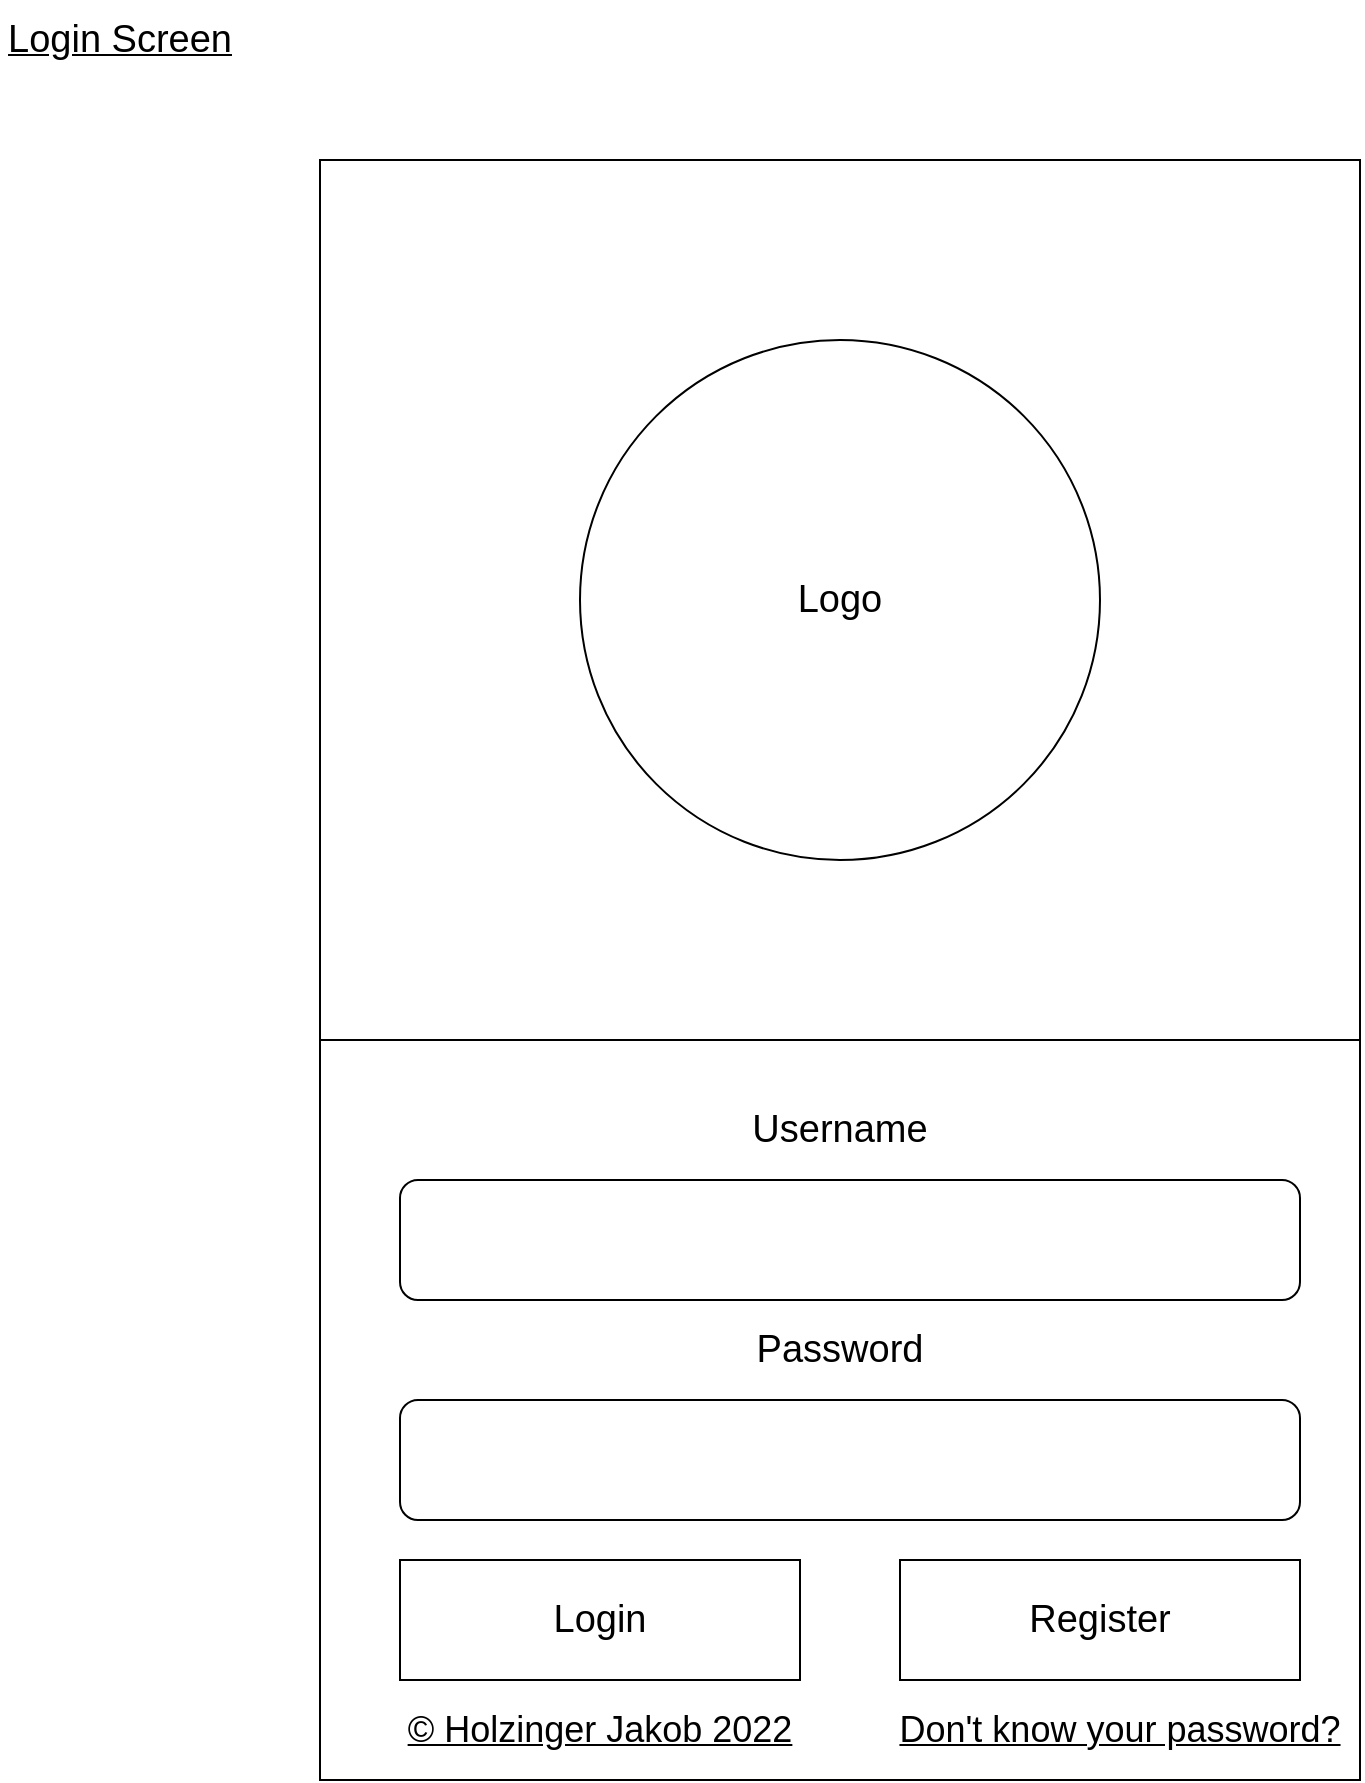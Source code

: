 <mxfile version="16.5.1" type="device" pages="3"><diagram id="ZZPoQOcUtBJsvUqRYEKQ" name="Login-Screen"><mxGraphModel dx="1422" dy="878" grid="1" gridSize="10" guides="1" tooltips="1" connect="1" arrows="1" fold="1" page="1" pageScale="1" pageWidth="850" pageHeight="1100" math="0" shadow="0"><root><mxCell id="0"/><mxCell id="1" parent="0"/><mxCell id="lLiPgwSoWUFDItWiGzJN-1" value="" style="rounded=0;whiteSpace=wrap;html=1;" vertex="1" parent="1"><mxGeometry x="160" y="80" width="520" height="810" as="geometry"/></mxCell><mxCell id="lLiPgwSoWUFDItWiGzJN-2" value="&lt;font style=&quot;font-size: 19px&quot;&gt;&lt;u&gt;Login Screen&lt;/u&gt;&lt;/font&gt;" style="text;html=1;strokeColor=none;fillColor=none;align=center;verticalAlign=middle;whiteSpace=wrap;rounded=0;" vertex="1" parent="1"><mxGeometry width="120" height="40" as="geometry"/></mxCell><mxCell id="lLiPgwSoWUFDItWiGzJN-3" value="Logo" style="ellipse;whiteSpace=wrap;html=1;aspect=fixed;fontSize=19;" vertex="1" parent="1"><mxGeometry x="290" y="170" width="260" height="260" as="geometry"/></mxCell><mxCell id="lLiPgwSoWUFDItWiGzJN-5" value="" style="rounded=1;whiteSpace=wrap;html=1;fontSize=19;" vertex="1" parent="1"><mxGeometry x="200" y="590" width="450" height="60" as="geometry"/></mxCell><mxCell id="lLiPgwSoWUFDItWiGzJN-6" value="" style="rounded=1;whiteSpace=wrap;html=1;fontSize=19;" vertex="1" parent="1"><mxGeometry x="200" y="700" width="450" height="60" as="geometry"/></mxCell><mxCell id="lLiPgwSoWUFDItWiGzJN-7" value="Username" style="text;html=1;strokeColor=none;fillColor=none;align=center;verticalAlign=middle;whiteSpace=wrap;rounded=0;fontSize=19;" vertex="1" parent="1"><mxGeometry x="390" y="550" width="60" height="30" as="geometry"/></mxCell><mxCell id="lLiPgwSoWUFDItWiGzJN-8" value="Password" style="text;html=1;strokeColor=none;fillColor=none;align=center;verticalAlign=middle;whiteSpace=wrap;rounded=0;fontSize=19;" vertex="1" parent="1"><mxGeometry x="390" y="660" width="60" height="30" as="geometry"/></mxCell><mxCell id="lLiPgwSoWUFDItWiGzJN-9" value="Login" style="rounded=0;whiteSpace=wrap;html=1;fontSize=19;" vertex="1" parent="1"><mxGeometry x="200" y="780" width="200" height="60" as="geometry"/></mxCell><mxCell id="lLiPgwSoWUFDItWiGzJN-10" value="Register" style="rounded=0;whiteSpace=wrap;html=1;fontSize=19;" vertex="1" parent="1"><mxGeometry x="450" y="780" width="200" height="60" as="geometry"/></mxCell><mxCell id="lLiPgwSoWUFDItWiGzJN-11" value="" style="endArrow=none;html=1;rounded=0;fontSize=19;" edge="1" parent="1"><mxGeometry width="50" height="50" relative="1" as="geometry"><mxPoint x="160" y="520" as="sourcePoint"/><mxPoint x="680" y="520" as="targetPoint"/></mxGeometry></mxCell><mxCell id="rbIJNZ3pbbirO8mzEvr1-3" value="&lt;font style=&quot;font-size: 18px&quot;&gt;&lt;u&gt;Don't know your password?&lt;/u&gt;&lt;/font&gt;" style="text;html=1;strokeColor=none;fillColor=none;align=center;verticalAlign=middle;whiteSpace=wrap;rounded=0;fontSize=19;" vertex="1" parent="1"><mxGeometry x="440" y="850" width="240" height="30" as="geometry"/></mxCell><mxCell id="rbIJNZ3pbbirO8mzEvr1-4" value="&lt;u&gt;© Holzinger Jakob 2022&lt;/u&gt;" style="text;html=1;strokeColor=none;fillColor=none;align=center;verticalAlign=middle;whiteSpace=wrap;rounded=0;fontSize=18;" vertex="1" parent="1"><mxGeometry x="200" y="850" width="200" height="30" as="geometry"/></mxCell></root></mxGraphModel></diagram><diagram id="ofMlU0PaRI6KlqR2JEcb" name="Register-Screen"><mxGraphModel dx="1422" dy="878" grid="1" gridSize="10" guides="1" tooltips="1" connect="1" arrows="1" fold="1" page="1" pageScale="1" pageWidth="850" pageHeight="1100" math="0" shadow="0"><root><mxCell id="_iM7OqlwcnB_uUyUv5wB-0"/><mxCell id="_iM7OqlwcnB_uUyUv5wB-1" parent="_iM7OqlwcnB_uUyUv5wB-0"/><mxCell id="DylnkhsBtVvqNMVsTHI0-0" value="" style="rounded=0;whiteSpace=wrap;html=1;" vertex="1" parent="_iM7OqlwcnB_uUyUv5wB-1"><mxGeometry x="160" y="80" width="520" height="800" as="geometry"/></mxCell><mxCell id="YM2trw9Cxn4-xgcYPsAT-0" value="&lt;u&gt;Register Screen&lt;/u&gt;" style="text;html=1;strokeColor=none;fillColor=none;align=center;verticalAlign=middle;whiteSpace=wrap;rounded=0;fontSize=19;" vertex="1" parent="_iM7OqlwcnB_uUyUv5wB-1"><mxGeometry width="160" height="40" as="geometry"/></mxCell><mxCell id="L-fLSoK7A_vCoDoETg9f-0" value="" style="endArrow=none;html=1;rounded=0;fontSize=18;" edge="1" parent="_iM7OqlwcnB_uUyUv5wB-1"><mxGeometry width="50" height="50" relative="1" as="geometry"><mxPoint x="160" y="200" as="sourcePoint"/><mxPoint x="680" y="200" as="targetPoint"/></mxGeometry></mxCell><mxCell id="L-fLSoK7A_vCoDoETg9f-1" value="&lt;font style=&quot;font-size: 40px&quot;&gt;&lt;u&gt;Register&lt;/u&gt;&lt;/font&gt;" style="text;html=1;strokeColor=none;fillColor=none;align=center;verticalAlign=middle;whiteSpace=wrap;rounded=0;fontSize=18;" vertex="1" parent="_iM7OqlwcnB_uUyUv5wB-1"><mxGeometry x="390" y="130" width="60" height="30" as="geometry"/></mxCell><mxCell id="FRLHgGdiuHQzCqARvkZ1-0" value="" style="rounded=1;whiteSpace=wrap;html=1;fontSize=19;" vertex="1" parent="_iM7OqlwcnB_uUyUv5wB-1"><mxGeometry x="195" y="260" width="450" height="60" as="geometry"/></mxCell><mxCell id="FRLHgGdiuHQzCqARvkZ1-1" value="" style="rounded=1;whiteSpace=wrap;html=1;fontSize=19;" vertex="1" parent="_iM7OqlwcnB_uUyUv5wB-1"><mxGeometry x="195" y="390" width="450" height="60" as="geometry"/></mxCell><mxCell id="FRLHgGdiuHQzCqARvkZ1-2" value="&lt;span style=&quot;font-size: 20px&quot;&gt;Name&lt;/span&gt;" style="text;html=1;strokeColor=none;fillColor=none;align=center;verticalAlign=middle;whiteSpace=wrap;rounded=0;fontSize=40;" vertex="1" parent="_iM7OqlwcnB_uUyUv5wB-1"><mxGeometry x="390" y="210" width="60" height="30" as="geometry"/></mxCell><mxCell id="FRLHgGdiuHQzCqARvkZ1-3" value="Surname" style="text;html=1;strokeColor=none;fillColor=none;align=center;verticalAlign=middle;whiteSpace=wrap;rounded=0;fontSize=20;" vertex="1" parent="_iM7OqlwcnB_uUyUv5wB-1"><mxGeometry x="390" y="350" width="60" height="30" as="geometry"/></mxCell><mxCell id="FRLHgGdiuHQzCqARvkZ1-6" value="" style="rounded=1;whiteSpace=wrap;html=1;fontSize=19;" vertex="1" parent="_iM7OqlwcnB_uUyUv5wB-1"><mxGeometry x="195" y="520" width="450" height="60" as="geometry"/></mxCell><mxCell id="FRLHgGdiuHQzCqARvkZ1-7" value="Username" style="text;html=1;strokeColor=none;fillColor=none;align=center;verticalAlign=middle;whiteSpace=wrap;rounded=0;fontSize=20;" vertex="1" parent="_iM7OqlwcnB_uUyUv5wB-1"><mxGeometry x="390" y="475" width="60" height="30" as="geometry"/></mxCell><mxCell id="FRLHgGdiuHQzCqARvkZ1-8" value="" style="rounded=1;whiteSpace=wrap;html=1;fontSize=19;" vertex="1" parent="_iM7OqlwcnB_uUyUv5wB-1"><mxGeometry x="195" y="660" width="450" height="60" as="geometry"/></mxCell><mxCell id="FRLHgGdiuHQzCqARvkZ1-9" value="Password" style="text;html=1;strokeColor=none;fillColor=none;align=center;verticalAlign=middle;whiteSpace=wrap;rounded=0;fontSize=20;" vertex="1" parent="_iM7OqlwcnB_uUyUv5wB-1"><mxGeometry x="390" y="620" width="60" height="30" as="geometry"/></mxCell><mxCell id="FRLHgGdiuHQzCqARvkZ1-10" value="Register" style="rounded=0;whiteSpace=wrap;html=1;fontSize=20;" vertex="1" parent="_iM7OqlwcnB_uUyUv5wB-1"><mxGeometry x="200" y="770" width="440" height="60" as="geometry"/></mxCell></root></mxGraphModel></diagram><diagram id="y9mPui8kMLLZItddYExT" name="Data-Access"><mxGraphModel dx="1422" dy="878" grid="1" gridSize="10" guides="1" tooltips="1" connect="1" arrows="1" fold="1" page="1" pageScale="1" pageWidth="850" pageHeight="1100" math="0" shadow="0"><root><mxCell id="m_f6mOA4S9zW603_0cn5-0"/><mxCell id="m_f6mOA4S9zW603_0cn5-1" parent="m_f6mOA4S9zW603_0cn5-0"/><mxCell id="m_f6mOA4S9zW603_0cn5-2" value="&lt;u&gt;How to access the data?&lt;/u&gt;" style="text;html=1;strokeColor=none;fillColor=none;align=center;verticalAlign=middle;whiteSpace=wrap;rounded=0;fontSize=20;" vertex="1" parent="m_f6mOA4S9zW603_0cn5-1"><mxGeometry width="240" height="40" as="geometry"/></mxCell><mxCell id="m_f6mOA4S9zW603_0cn5-3" value="" style="image;html=1;image=img/lib/clip_art/computers/Server_128x128.png;fontSize=20;" vertex="1" parent="m_f6mOA4S9zW603_0cn5-1"><mxGeometry x="70" y="120" width="100" height="100" as="geometry"/></mxCell><mxCell id="m_f6mOA4S9zW603_0cn5-5" value="" style="verticalLabelPosition=bottom;html=1;verticalAlign=top;align=center;strokeColor=none;fillColor=#00BEF2;shape=mxgraph.azure.mobile;pointerEvents=1;fontSize=20;" vertex="1" parent="m_f6mOA4S9zW603_0cn5-1"><mxGeometry x="425" y="120" width="50" height="90" as="geometry"/></mxCell><mxCell id="m_f6mOA4S9zW603_0cn5-7" value=".json-file" style="text;html=1;strokeColor=none;fillColor=none;align=center;verticalAlign=middle;whiteSpace=wrap;rounded=0;fontSize=20;" vertex="1" parent="m_f6mOA4S9zW603_0cn5-1"><mxGeometry x="200" y="120" width="180" height="30" as="geometry"/></mxCell><mxCell id="m_f6mOA4S9zW603_0cn5-8" value="Login:" style="text;html=1;strokeColor=none;fillColor=none;align=center;verticalAlign=middle;whiteSpace=wrap;rounded=0;fontSize=20;" vertex="1" parent="m_f6mOA4S9zW603_0cn5-1"><mxGeometry y="80" width="60" height="30" as="geometry"/></mxCell><mxCell id="m_f6mOA4S9zW603_0cn5-9" value="" style="endArrow=classic;html=1;rounded=0;fontSize=20;" edge="1" parent="m_f6mOA4S9zW603_0cn5-1"><mxGeometry width="50" height="50" relative="1" as="geometry"><mxPoint x="200" y="170" as="sourcePoint"/><mxPoint x="400" y="170" as="targetPoint"/></mxGeometry></mxCell><mxCell id="m_f6mOA4S9zW603_0cn5-10" value="Register:" style="text;html=1;strokeColor=none;fillColor=none;align=center;verticalAlign=middle;whiteSpace=wrap;rounded=0;fontSize=20;" vertex="1" parent="m_f6mOA4S9zW603_0cn5-1"><mxGeometry x="10" y="320" width="60" height="30" as="geometry"/></mxCell><mxCell id="m_f6mOA4S9zW603_0cn5-11" value="" style="image;html=1;image=img/lib/clip_art/computers/Server_128x128.png;fontSize=20;" vertex="1" parent="m_f6mOA4S9zW603_0cn5-1"><mxGeometry x="70" y="390" width="100" height="100" as="geometry"/></mxCell><mxCell id="m_f6mOA4S9zW603_0cn5-12" value="" style="verticalLabelPosition=bottom;html=1;verticalAlign=top;align=center;strokeColor=none;fillColor=#00BEF2;shape=mxgraph.azure.mobile;pointerEvents=1;fontSize=20;" vertex="1" parent="m_f6mOA4S9zW603_0cn5-1"><mxGeometry x="425" y="390" width="50" height="90" as="geometry"/></mxCell><mxCell id="m_f6mOA4S9zW603_0cn5-13" value=".json-file" style="text;html=1;strokeColor=none;fillColor=none;align=center;verticalAlign=middle;whiteSpace=wrap;rounded=0;fontSize=20;" vertex="1" parent="m_f6mOA4S9zW603_0cn5-1"><mxGeometry x="200" y="390" width="180" height="30" as="geometry"/></mxCell><mxCell id="m_f6mOA4S9zW603_0cn5-15" value="" style="endArrow=classic;startArrow=classic;html=1;rounded=0;fontSize=20;" edge="1" parent="m_f6mOA4S9zW603_0cn5-1"><mxGeometry width="50" height="50" relative="1" as="geometry"><mxPoint x="200" y="440" as="sourcePoint"/><mxPoint x="400" y="440" as="targetPoint"/></mxGeometry></mxCell></root></mxGraphModel></diagram></mxfile>